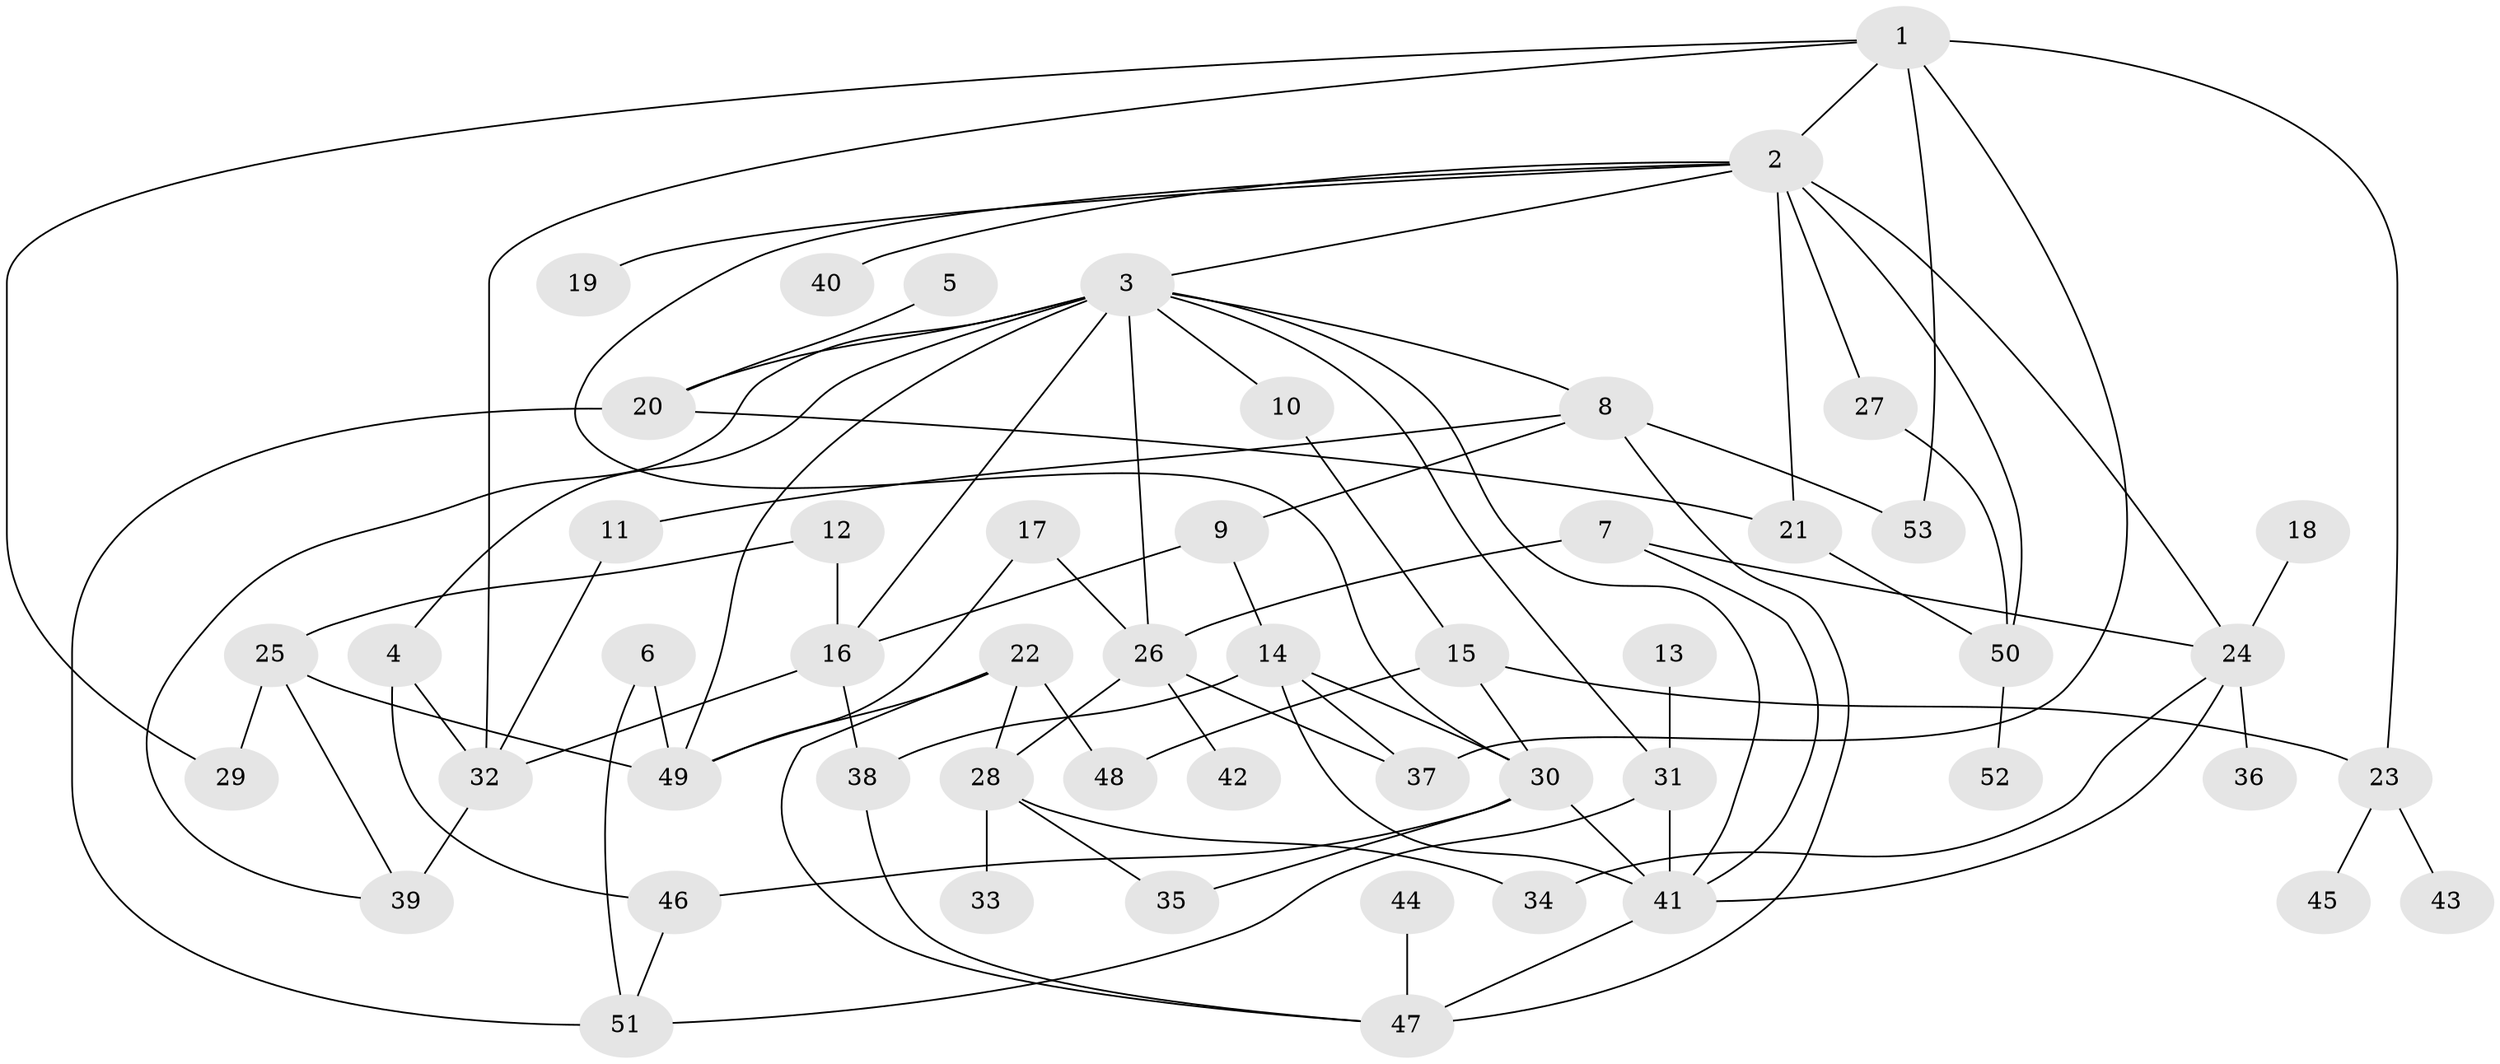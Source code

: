 // original degree distribution, {8: 0.009433962264150943, 9: 0.009433962264150943, 6: 0.04716981132075472, 3: 0.22641509433962265, 5: 0.05660377358490566, 4: 0.11320754716981132, 1: 0.25471698113207547, 2: 0.2830188679245283}
// Generated by graph-tools (version 1.1) at 2025/49/03/09/25 03:49:21]
// undirected, 53 vertices, 88 edges
graph export_dot {
graph [start="1"]
  node [color=gray90,style=filled];
  1;
  2;
  3;
  4;
  5;
  6;
  7;
  8;
  9;
  10;
  11;
  12;
  13;
  14;
  15;
  16;
  17;
  18;
  19;
  20;
  21;
  22;
  23;
  24;
  25;
  26;
  27;
  28;
  29;
  30;
  31;
  32;
  33;
  34;
  35;
  36;
  37;
  38;
  39;
  40;
  41;
  42;
  43;
  44;
  45;
  46;
  47;
  48;
  49;
  50;
  51;
  52;
  53;
  1 -- 2 [weight=1.0];
  1 -- 23 [weight=1.0];
  1 -- 29 [weight=1.0];
  1 -- 32 [weight=1.0];
  1 -- 37 [weight=1.0];
  1 -- 53 [weight=1.0];
  2 -- 3 [weight=1.0];
  2 -- 19 [weight=1.0];
  2 -- 21 [weight=1.0];
  2 -- 24 [weight=1.0];
  2 -- 27 [weight=1.0];
  2 -- 30 [weight=1.0];
  2 -- 40 [weight=1.0];
  2 -- 50 [weight=1.0];
  3 -- 4 [weight=1.0];
  3 -- 8 [weight=1.0];
  3 -- 10 [weight=1.0];
  3 -- 16 [weight=1.0];
  3 -- 20 [weight=1.0];
  3 -- 26 [weight=1.0];
  3 -- 31 [weight=1.0];
  3 -- 39 [weight=1.0];
  3 -- 41 [weight=1.0];
  3 -- 49 [weight=1.0];
  4 -- 32 [weight=1.0];
  4 -- 46 [weight=1.0];
  5 -- 20 [weight=1.0];
  6 -- 49 [weight=1.0];
  6 -- 51 [weight=1.0];
  7 -- 24 [weight=1.0];
  7 -- 26 [weight=1.0];
  7 -- 41 [weight=1.0];
  8 -- 9 [weight=1.0];
  8 -- 11 [weight=1.0];
  8 -- 47 [weight=1.0];
  8 -- 53 [weight=1.0];
  9 -- 14 [weight=1.0];
  9 -- 16 [weight=1.0];
  10 -- 15 [weight=1.0];
  11 -- 32 [weight=1.0];
  12 -- 16 [weight=1.0];
  12 -- 25 [weight=1.0];
  13 -- 31 [weight=1.0];
  14 -- 30 [weight=1.0];
  14 -- 37 [weight=1.0];
  14 -- 38 [weight=1.0];
  14 -- 41 [weight=1.0];
  15 -- 23 [weight=1.0];
  15 -- 30 [weight=1.0];
  15 -- 48 [weight=1.0];
  16 -- 32 [weight=1.0];
  16 -- 38 [weight=1.0];
  17 -- 26 [weight=1.0];
  17 -- 49 [weight=1.0];
  18 -- 24 [weight=1.0];
  20 -- 21 [weight=1.0];
  20 -- 51 [weight=1.0];
  21 -- 50 [weight=1.0];
  22 -- 28 [weight=1.0];
  22 -- 47 [weight=1.0];
  22 -- 48 [weight=1.0];
  22 -- 49 [weight=1.0];
  23 -- 43 [weight=1.0];
  23 -- 45 [weight=1.0];
  24 -- 34 [weight=1.0];
  24 -- 36 [weight=1.0];
  24 -- 41 [weight=1.0];
  25 -- 29 [weight=1.0];
  25 -- 39 [weight=1.0];
  25 -- 49 [weight=1.0];
  26 -- 28 [weight=1.0];
  26 -- 37 [weight=1.0];
  26 -- 42 [weight=1.0];
  27 -- 50 [weight=1.0];
  28 -- 33 [weight=1.0];
  28 -- 34 [weight=1.0];
  28 -- 35 [weight=1.0];
  30 -- 35 [weight=1.0];
  30 -- 41 [weight=1.0];
  30 -- 46 [weight=1.0];
  31 -- 41 [weight=1.0];
  31 -- 51 [weight=1.0];
  32 -- 39 [weight=2.0];
  38 -- 47 [weight=1.0];
  41 -- 47 [weight=1.0];
  44 -- 47 [weight=1.0];
  46 -- 51 [weight=1.0];
  50 -- 52 [weight=1.0];
}
